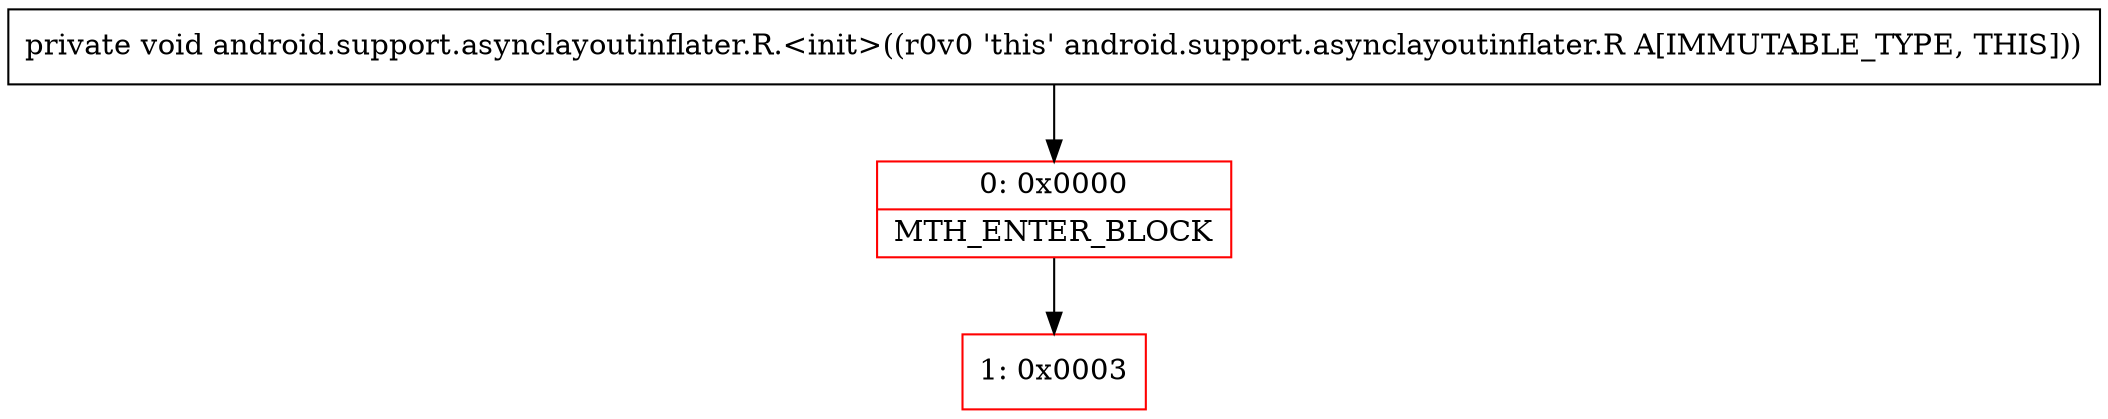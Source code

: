 digraph "CFG forandroid.support.asynclayoutinflater.R.\<init\>()V" {
subgraph cluster_Region_440221276 {
label = "R(0)";
node [shape=record,color=blue];
}
Node_0 [shape=record,color=red,label="{0\:\ 0x0000|MTH_ENTER_BLOCK\l}"];
Node_1 [shape=record,color=red,label="{1\:\ 0x0003}"];
MethodNode[shape=record,label="{private void android.support.asynclayoutinflater.R.\<init\>((r0v0 'this' android.support.asynclayoutinflater.R A[IMMUTABLE_TYPE, THIS])) }"];
MethodNode -> Node_0;
Node_0 -> Node_1;
}

